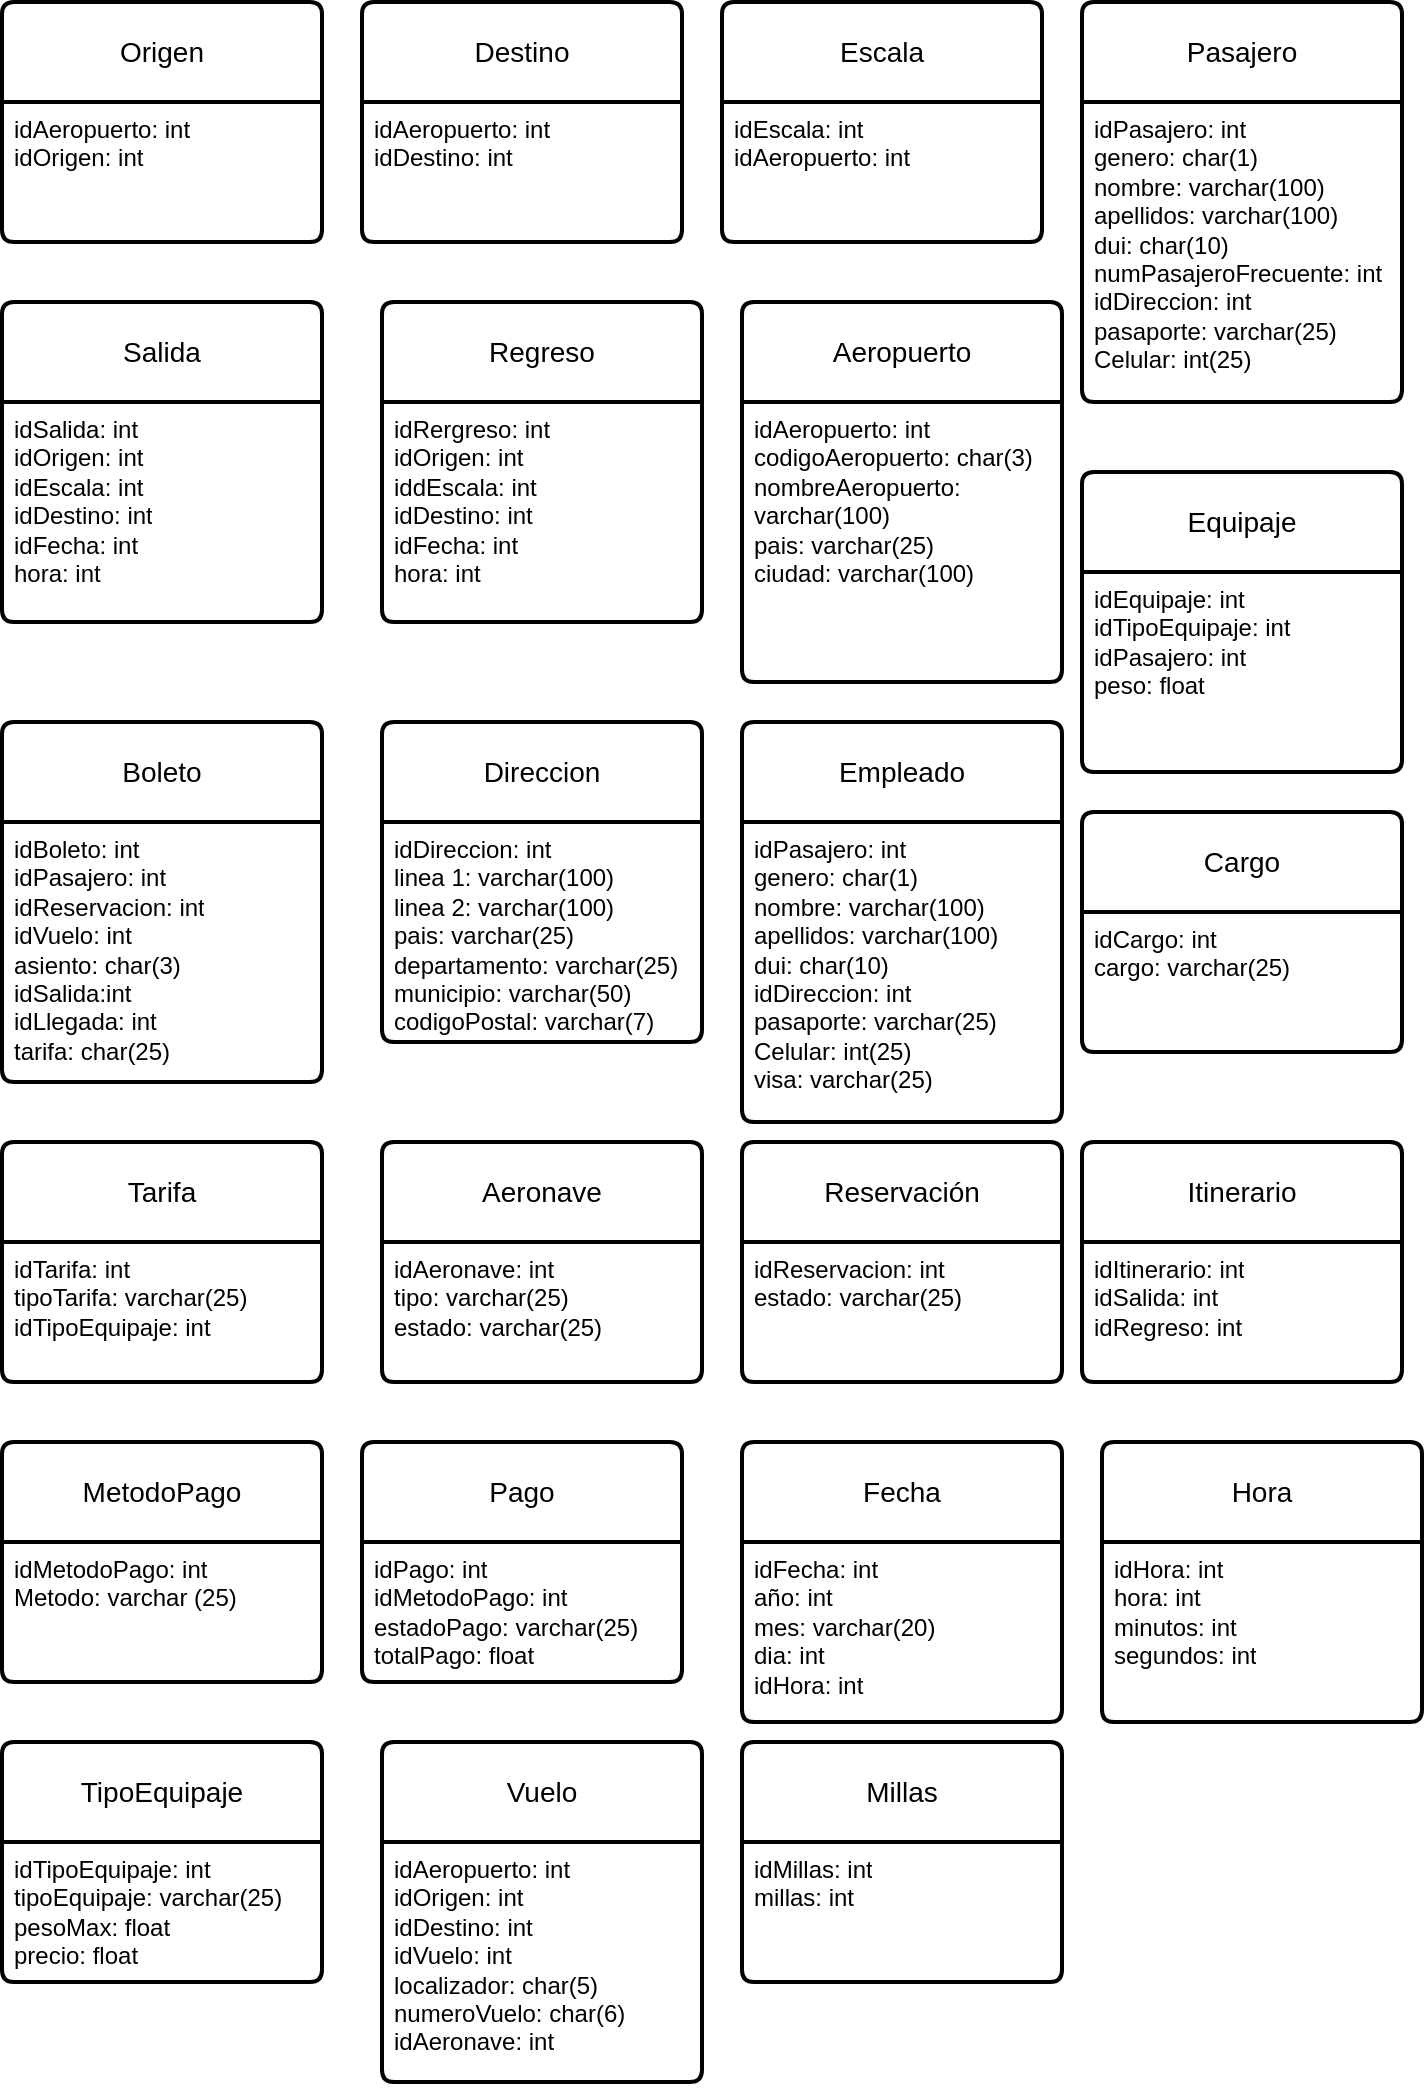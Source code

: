 <mxfile version="21.2.9" type="device">
  <diagram name="Página-1" id="0MeLrQhgVKCp362qHXjG">
    <mxGraphModel dx="1434" dy="788" grid="1" gridSize="10" guides="1" tooltips="1" connect="1" arrows="1" fold="1" page="1" pageScale="1" pageWidth="827" pageHeight="1169" math="0" shadow="0">
      <root>
        <mxCell id="0" />
        <mxCell id="1" parent="0" />
        <mxCell id="AP06d5kulDiHDcm1tIJk-1" value="Origen" style="swimlane;childLayout=stackLayout;horizontal=1;startSize=50;horizontalStack=0;rounded=1;fontSize=14;fontStyle=0;strokeWidth=2;resizeParent=0;resizeLast=1;shadow=0;dashed=0;align=center;arcSize=4;whiteSpace=wrap;html=1;" parent="1" vertex="1">
          <mxGeometry x="90" y="60" width="160" height="120" as="geometry" />
        </mxCell>
        <mxCell id="AP06d5kulDiHDcm1tIJk-29" value="idAeropuerto: int&lt;br&gt;idOrigen: int" style="text;strokeColor=none;fillColor=none;spacingLeft=4;spacingRight=4;overflow=hidden;rotatable=0;points=[[0,0.5],[1,0.5]];portConstraint=eastwest;fontSize=12;whiteSpace=wrap;html=1;" parent="AP06d5kulDiHDcm1tIJk-1" vertex="1">
          <mxGeometry y="50" width="160" height="70" as="geometry" />
        </mxCell>
        <mxCell id="AP06d5kulDiHDcm1tIJk-3" value="Destino" style="swimlane;childLayout=stackLayout;horizontal=1;startSize=50;horizontalStack=0;rounded=1;fontSize=14;fontStyle=0;strokeWidth=2;resizeParent=0;resizeLast=1;shadow=0;dashed=0;align=center;arcSize=4;whiteSpace=wrap;html=1;" parent="1" vertex="1">
          <mxGeometry x="270" y="60" width="160" height="120" as="geometry" />
        </mxCell>
        <mxCell id="AP06d5kulDiHDcm1tIJk-28" value="idAeropuerto: int&lt;br&gt;idDestino: int" style="text;strokeColor=none;fillColor=none;spacingLeft=4;spacingRight=4;overflow=hidden;rotatable=0;points=[[0,0.5],[1,0.5]];portConstraint=eastwest;fontSize=12;whiteSpace=wrap;html=1;" parent="AP06d5kulDiHDcm1tIJk-3" vertex="1">
          <mxGeometry y="50" width="160" height="70" as="geometry" />
        </mxCell>
        <mxCell id="AP06d5kulDiHDcm1tIJk-4" value="Aeropuerto" style="swimlane;childLayout=stackLayout;horizontal=1;startSize=50;horizontalStack=0;rounded=1;fontSize=14;fontStyle=0;strokeWidth=2;resizeParent=0;resizeLast=1;shadow=0;dashed=0;align=center;arcSize=4;whiteSpace=wrap;html=1;" parent="1" vertex="1">
          <mxGeometry x="460" y="210" width="160" height="190" as="geometry" />
        </mxCell>
        <mxCell id="AP06d5kulDiHDcm1tIJk-32" value="idAeropuerto: int&lt;br&gt;codigoAeropuerto: char(3)&lt;br&gt;nombreAeropuerto: varchar(100)&lt;br&gt;pais: varchar(25)&lt;br&gt;ciudad: varchar(100)&lt;br&gt;&lt;div&gt;&lt;br&gt;&lt;/div&gt;" style="text;strokeColor=none;fillColor=none;spacingLeft=4;spacingRight=4;overflow=hidden;rotatable=0;points=[[0,0.5],[1,0.5]];portConstraint=eastwest;fontSize=12;whiteSpace=wrap;html=1;" parent="AP06d5kulDiHDcm1tIJk-4" vertex="1">
          <mxGeometry y="50" width="160" height="140" as="geometry" />
        </mxCell>
        <mxCell id="AP06d5kulDiHDcm1tIJk-5" value="Pasajero" style="swimlane;childLayout=stackLayout;horizontal=1;startSize=50;horizontalStack=0;rounded=1;fontSize=14;fontStyle=0;strokeWidth=2;resizeParent=0;resizeLast=1;shadow=0;dashed=0;align=center;arcSize=4;whiteSpace=wrap;html=1;" parent="1" vertex="1">
          <mxGeometry x="630" y="60" width="160" height="200" as="geometry" />
        </mxCell>
        <mxCell id="AP06d5kulDiHDcm1tIJk-27" value="idPasajero: int&lt;br&gt;genero: char(1)&lt;br&gt;nombre: varchar(100)&lt;br&gt;apellidos: varchar(100)&lt;br&gt;dui: char(10)&lt;br&gt;numPasajeroFrecuente: int&lt;br&gt;idDireccion: int&lt;br&gt;pasaporte: varchar(25)&lt;br&gt;Celular: int(25)&lt;br&gt;&lt;div&gt;&lt;br&gt;&lt;/div&gt;" style="text;strokeColor=none;fillColor=none;spacingLeft=4;spacingRight=4;overflow=hidden;rotatable=0;points=[[0,0.5],[1,0.5]];portConstraint=eastwest;fontSize=12;whiteSpace=wrap;html=1;" parent="AP06d5kulDiHDcm1tIJk-5" vertex="1">
          <mxGeometry y="50" width="160" height="150" as="geometry" />
        </mxCell>
        <mxCell id="AP06d5kulDiHDcm1tIJk-6" value="Salida" style="swimlane;childLayout=stackLayout;horizontal=1;startSize=50;horizontalStack=0;rounded=1;fontSize=14;fontStyle=0;strokeWidth=2;resizeParent=0;resizeLast=1;shadow=0;dashed=0;align=center;arcSize=4;whiteSpace=wrap;html=1;" parent="1" vertex="1">
          <mxGeometry x="90" y="210" width="160" height="160" as="geometry" />
        </mxCell>
        <mxCell id="AP06d5kulDiHDcm1tIJk-31" value="idSalida: int&lt;br&gt;idOrigen: int&lt;br&gt;idEscala: int&lt;br&gt;idDestino: int&lt;br&gt;idFecha: int&lt;br&gt;hora: int" style="text;strokeColor=none;fillColor=none;spacingLeft=4;spacingRight=4;overflow=hidden;rotatable=0;points=[[0,0.5],[1,0.5]];portConstraint=eastwest;fontSize=12;whiteSpace=wrap;html=1;" parent="AP06d5kulDiHDcm1tIJk-6" vertex="1">
          <mxGeometry y="50" width="160" height="110" as="geometry" />
        </mxCell>
        <mxCell id="AP06d5kulDiHDcm1tIJk-7" value="Regreso" style="swimlane;childLayout=stackLayout;horizontal=1;startSize=50;horizontalStack=0;rounded=1;fontSize=14;fontStyle=0;strokeWidth=2;resizeParent=0;resizeLast=1;shadow=0;dashed=0;align=center;arcSize=4;whiteSpace=wrap;html=1;" parent="1" vertex="1">
          <mxGeometry x="280" y="210" width="160" height="160" as="geometry" />
        </mxCell>
        <mxCell id="AP06d5kulDiHDcm1tIJk-35" value="idRergreso: int&lt;br&gt;idOrigen: int&lt;br&gt;iddEscala: int&lt;br&gt;idDestino: int&lt;br&gt;idFecha: int&lt;br&gt;hora: int" style="text;strokeColor=none;fillColor=none;spacingLeft=4;spacingRight=4;overflow=hidden;rotatable=0;points=[[0,0.5],[1,0.5]];portConstraint=eastwest;fontSize=12;whiteSpace=wrap;html=1;" parent="AP06d5kulDiHDcm1tIJk-7" vertex="1">
          <mxGeometry y="50" width="160" height="110" as="geometry" />
        </mxCell>
        <mxCell id="AP06d5kulDiHDcm1tIJk-8" value="Empleado" style="swimlane;childLayout=stackLayout;horizontal=1;startSize=50;horizontalStack=0;rounded=1;fontSize=14;fontStyle=0;strokeWidth=2;resizeParent=0;resizeLast=1;shadow=0;dashed=0;align=center;arcSize=4;whiteSpace=wrap;html=1;" parent="1" vertex="1">
          <mxGeometry x="460" y="420" width="160" height="200" as="geometry" />
        </mxCell>
        <mxCell id="AP06d5kulDiHDcm1tIJk-42" value="idPasajero: int&lt;br&gt;genero: char(1)&lt;br&gt;nombre: varchar(100)&lt;br&gt;apellidos: varchar(100)&lt;br&gt;dui: char(10)&lt;br&gt;idDireccion: int&lt;br&gt;pasaporte: varchar(25)&lt;br&gt;Celular: int(25)&lt;br&gt;visa: varchar(25)&lt;br&gt;&lt;div&gt;&lt;br&gt;&lt;/div&gt;" style="text;strokeColor=none;fillColor=none;spacingLeft=4;spacingRight=4;overflow=hidden;rotatable=0;points=[[0,0.5],[1,0.5]];portConstraint=eastwest;fontSize=12;whiteSpace=wrap;html=1;" parent="AP06d5kulDiHDcm1tIJk-8" vertex="1">
          <mxGeometry y="50" width="160" height="150" as="geometry" />
        </mxCell>
        <mxCell id="AP06d5kulDiHDcm1tIJk-9" value="Cargo" style="swimlane;childLayout=stackLayout;horizontal=1;startSize=50;horizontalStack=0;rounded=1;fontSize=14;fontStyle=0;strokeWidth=2;resizeParent=0;resizeLast=1;shadow=0;dashed=0;align=center;arcSize=4;whiteSpace=wrap;html=1;" parent="1" vertex="1">
          <mxGeometry x="630" y="465" width="160" height="120" as="geometry" />
        </mxCell>
        <mxCell id="AP06d5kulDiHDcm1tIJk-44" value="idCargo: int&lt;br&gt;cargo: varchar(25)&lt;br&gt;&lt;div&gt;&lt;br&gt;&lt;/div&gt;" style="text;strokeColor=none;fillColor=none;spacingLeft=4;spacingRight=4;overflow=hidden;rotatable=0;points=[[0,0.5],[1,0.5]];portConstraint=eastwest;fontSize=12;whiteSpace=wrap;html=1;" parent="AP06d5kulDiHDcm1tIJk-9" vertex="1">
          <mxGeometry y="50" width="160" height="70" as="geometry" />
        </mxCell>
        <mxCell id="AP06d5kulDiHDcm1tIJk-10" value="Boleto" style="swimlane;childLayout=stackLayout;horizontal=1;startSize=50;horizontalStack=0;rounded=1;fontSize=14;fontStyle=0;strokeWidth=2;resizeParent=0;resizeLast=1;shadow=0;dashed=0;align=center;arcSize=4;whiteSpace=wrap;html=1;" parent="1" vertex="1">
          <mxGeometry x="90" y="420" width="160" height="180" as="geometry" />
        </mxCell>
        <mxCell id="AP06d5kulDiHDcm1tIJk-39" value="idBoleto: int&lt;br&gt;idPasajero: int&lt;br&gt;idReservacion: int&lt;div&gt;idVuelo: int&lt;/div&gt;&lt;div&gt;asiento: char(3)&lt;/div&gt;&lt;div&gt;idSalida:int&lt;/div&gt;&lt;div&gt;idLlegada: int&lt;/div&gt;&lt;div&gt;tarifa: char(25)&lt;/div&gt;&lt;div&gt;&lt;br&gt;&lt;/div&gt;" style="text;strokeColor=none;fillColor=none;spacingLeft=4;spacingRight=4;overflow=hidden;rotatable=0;points=[[0,0.5],[1,0.5]];portConstraint=eastwest;fontSize=12;whiteSpace=wrap;html=1;" parent="AP06d5kulDiHDcm1tIJk-10" vertex="1">
          <mxGeometry y="50" width="160" height="130" as="geometry" />
        </mxCell>
        <mxCell id="AP06d5kulDiHDcm1tIJk-11" value="Direccion" style="swimlane;childLayout=stackLayout;horizontal=1;startSize=50;horizontalStack=0;rounded=1;fontSize=14;fontStyle=0;strokeWidth=2;resizeParent=0;resizeLast=1;shadow=0;dashed=0;align=center;arcSize=4;whiteSpace=wrap;html=1;" parent="1" vertex="1">
          <mxGeometry x="280" y="420" width="160" height="160" as="geometry" />
        </mxCell>
        <mxCell id="AP06d5kulDiHDcm1tIJk-34" value="idDireccion: int&lt;br&gt;linea 1: varchar(100)&lt;br&gt;linea 2: varchar(100)&lt;br&gt;pais: varchar(25)&lt;br style=&quot;border-color: var(--border-color);&quot;&gt;departamento: varchar(25)&lt;br&gt;municipio: varchar(50)&lt;br&gt;codigoPostal: varchar(7)&lt;br&gt;&lt;div&gt;&lt;br&gt;&lt;/div&gt;" style="text;strokeColor=none;fillColor=none;spacingLeft=4;spacingRight=4;overflow=hidden;rotatable=0;points=[[0,0.5],[1,0.5]];portConstraint=eastwest;fontSize=12;whiteSpace=wrap;html=1;" parent="AP06d5kulDiHDcm1tIJk-11" vertex="1">
          <mxGeometry y="50" width="160" height="110" as="geometry" />
        </mxCell>
        <mxCell id="AP06d5kulDiHDcm1tIJk-12" value="Escala" style="swimlane;childLayout=stackLayout;horizontal=1;startSize=50;horizontalStack=0;rounded=1;fontSize=14;fontStyle=0;strokeWidth=2;resizeParent=0;resizeLast=1;shadow=0;dashed=0;align=center;arcSize=4;whiteSpace=wrap;html=1;" parent="1" vertex="1">
          <mxGeometry x="450" y="60" width="160" height="120" as="geometry" />
        </mxCell>
        <mxCell id="AP06d5kulDiHDcm1tIJk-26" value="idEscala: int&lt;br&gt;idAeropuerto: int&lt;div&gt;&lt;br/&gt;&lt;/div&gt;" style="text;strokeColor=none;fillColor=none;spacingLeft=4;spacingRight=4;overflow=hidden;rotatable=0;points=[[0,0.5],[1,0.5]];portConstraint=eastwest;fontSize=12;whiteSpace=wrap;html=1;" parent="AP06d5kulDiHDcm1tIJk-12" vertex="1">
          <mxGeometry y="50" width="160" height="70" as="geometry" />
        </mxCell>
        <mxCell id="AP06d5kulDiHDcm1tIJk-13" value="Equipaje" style="swimlane;childLayout=stackLayout;horizontal=1;startSize=50;horizontalStack=0;rounded=1;fontSize=14;fontStyle=0;strokeWidth=2;resizeParent=0;resizeLast=1;shadow=0;dashed=0;align=center;arcSize=4;whiteSpace=wrap;html=1;" parent="1" vertex="1">
          <mxGeometry x="630" y="295" width="160" height="150" as="geometry" />
        </mxCell>
        <mxCell id="AP06d5kulDiHDcm1tIJk-36" value="idEquipaje: int&lt;br&gt;idTipoEquipaje: int&lt;br&gt;idPasajero: int&lt;br&gt;peso: float&lt;br&gt;&lt;br&gt;&lt;div&gt;&lt;br&gt;&lt;/div&gt;" style="text;strokeColor=none;fillColor=none;spacingLeft=4;spacingRight=4;overflow=hidden;rotatable=0;points=[[0,0.5],[1,0.5]];portConstraint=eastwest;fontSize=12;whiteSpace=wrap;html=1;" parent="AP06d5kulDiHDcm1tIJk-13" vertex="1">
          <mxGeometry y="50" width="160" height="100" as="geometry" />
        </mxCell>
        <mxCell id="AP06d5kulDiHDcm1tIJk-14" value="Tarifa" style="swimlane;childLayout=stackLayout;horizontal=1;startSize=50;horizontalStack=0;rounded=1;fontSize=14;fontStyle=0;strokeWidth=2;resizeParent=0;resizeLast=1;shadow=0;dashed=0;align=center;arcSize=4;whiteSpace=wrap;html=1;" parent="1" vertex="1">
          <mxGeometry x="90" y="630" width="160" height="120" as="geometry" />
        </mxCell>
        <mxCell id="AP06d5kulDiHDcm1tIJk-48" value="idTarifa: int&lt;br&gt;tipoTarifa: varchar(25)&lt;br&gt;idTipoEquipaje: int" style="text;strokeColor=none;fillColor=none;spacingLeft=4;spacingRight=4;overflow=hidden;rotatable=0;points=[[0,0.5],[1,0.5]];portConstraint=eastwest;fontSize=12;whiteSpace=wrap;html=1;" parent="AP06d5kulDiHDcm1tIJk-14" vertex="1">
          <mxGeometry y="50" width="160" height="70" as="geometry" />
        </mxCell>
        <mxCell id="AP06d5kulDiHDcm1tIJk-15" value="Aeronave" style="swimlane;childLayout=stackLayout;horizontal=1;startSize=50;horizontalStack=0;rounded=1;fontSize=14;fontStyle=0;strokeWidth=2;resizeParent=0;resizeLast=1;shadow=0;dashed=0;align=center;arcSize=4;whiteSpace=wrap;html=1;" parent="1" vertex="1">
          <mxGeometry x="280" y="630" width="160" height="120" as="geometry" />
        </mxCell>
        <mxCell id="AP06d5kulDiHDcm1tIJk-43" value="idAeronave: int&lt;br&gt;tipo: varchar(25)&lt;br&gt;estado: varchar(25)" style="text;strokeColor=none;fillColor=none;spacingLeft=4;spacingRight=4;overflow=hidden;rotatable=0;points=[[0,0.5],[1,0.5]];portConstraint=eastwest;fontSize=12;whiteSpace=wrap;html=1;" parent="AP06d5kulDiHDcm1tIJk-15" vertex="1">
          <mxGeometry y="50" width="160" height="70" as="geometry" />
        </mxCell>
        <mxCell id="AP06d5kulDiHDcm1tIJk-16" value="Reservación" style="swimlane;childLayout=stackLayout;horizontal=1;startSize=50;horizontalStack=0;rounded=1;fontSize=14;fontStyle=0;strokeWidth=2;resizeParent=0;resizeLast=1;shadow=0;dashed=0;align=center;arcSize=4;whiteSpace=wrap;html=1;" parent="1" vertex="1">
          <mxGeometry x="460" y="630" width="160" height="120" as="geometry" />
        </mxCell>
        <mxCell id="AP06d5kulDiHDcm1tIJk-45" value="idReservacion: int&lt;br&gt;estado: varchar(25)" style="text;strokeColor=none;fillColor=none;spacingLeft=4;spacingRight=4;overflow=hidden;rotatable=0;points=[[0,0.5],[1,0.5]];portConstraint=eastwest;fontSize=12;whiteSpace=wrap;html=1;" parent="AP06d5kulDiHDcm1tIJk-16" vertex="1">
          <mxGeometry y="50" width="160" height="70" as="geometry" />
        </mxCell>
        <mxCell id="AP06d5kulDiHDcm1tIJk-17" value="Itinerario" style="swimlane;childLayout=stackLayout;horizontal=1;startSize=50;horizontalStack=0;rounded=1;fontSize=14;fontStyle=0;strokeWidth=2;resizeParent=0;resizeLast=1;shadow=0;dashed=0;align=center;arcSize=4;whiteSpace=wrap;html=1;" parent="1" vertex="1">
          <mxGeometry x="630" y="630" width="160" height="120" as="geometry" />
        </mxCell>
        <mxCell id="HObY6NXX0lNre1D5ILop-1" value="idItinerario: int&lt;br&gt;idSalida: int&lt;br&gt;idRegreso: int" style="text;strokeColor=none;fillColor=none;spacingLeft=4;spacingRight=4;overflow=hidden;rotatable=0;points=[[0,0.5],[1,0.5]];portConstraint=eastwest;fontSize=12;whiteSpace=wrap;html=1;" vertex="1" parent="AP06d5kulDiHDcm1tIJk-17">
          <mxGeometry y="50" width="160" height="70" as="geometry" />
        </mxCell>
        <mxCell id="AP06d5kulDiHDcm1tIJk-19" value="MetodoPago" style="swimlane;childLayout=stackLayout;horizontal=1;startSize=50;horizontalStack=0;rounded=1;fontSize=14;fontStyle=0;strokeWidth=2;resizeParent=0;resizeLast=1;shadow=0;dashed=0;align=center;arcSize=4;whiteSpace=wrap;html=1;" parent="1" vertex="1">
          <mxGeometry x="90" y="780" width="160" height="120" as="geometry" />
        </mxCell>
        <mxCell id="HObY6NXX0lNre1D5ILop-2" value="idMetodoPago: int&lt;br&gt;Metodo: varchar (25)" style="text;strokeColor=none;fillColor=none;spacingLeft=4;spacingRight=4;overflow=hidden;rotatable=0;points=[[0,0.5],[1,0.5]];portConstraint=eastwest;fontSize=12;whiteSpace=wrap;html=1;" vertex="1" parent="AP06d5kulDiHDcm1tIJk-19">
          <mxGeometry y="50" width="160" height="70" as="geometry" />
        </mxCell>
        <mxCell id="AP06d5kulDiHDcm1tIJk-20" value="Fecha" style="swimlane;childLayout=stackLayout;horizontal=1;startSize=50;horizontalStack=0;rounded=1;fontSize=14;fontStyle=0;strokeWidth=2;resizeParent=0;resizeLast=1;shadow=0;dashed=0;align=center;arcSize=4;whiteSpace=wrap;html=1;" parent="1" vertex="1">
          <mxGeometry x="460" y="780" width="160" height="140" as="geometry" />
        </mxCell>
        <mxCell id="HObY6NXX0lNre1D5ILop-4" value="idFecha: int&lt;br&gt;año: int&lt;br&gt;mes: varchar(20)&lt;br&gt;dia: int&lt;br&gt;idHora: int" style="text;strokeColor=none;fillColor=none;spacingLeft=4;spacingRight=4;overflow=hidden;rotatable=0;points=[[0,0.5],[1,0.5]];portConstraint=eastwest;fontSize=12;whiteSpace=wrap;html=1;" vertex="1" parent="AP06d5kulDiHDcm1tIJk-20">
          <mxGeometry y="50" width="160" height="90" as="geometry" />
        </mxCell>
        <mxCell id="AP06d5kulDiHDcm1tIJk-21" value="Pago" style="swimlane;childLayout=stackLayout;horizontal=1;startSize=50;horizontalStack=0;rounded=1;fontSize=14;fontStyle=0;strokeWidth=2;resizeParent=0;resizeLast=1;shadow=0;dashed=0;align=center;arcSize=4;whiteSpace=wrap;html=1;" parent="1" vertex="1">
          <mxGeometry x="270" y="780" width="160" height="120" as="geometry" />
        </mxCell>
        <mxCell id="HObY6NXX0lNre1D5ILop-3" value="idPago: int&lt;br&gt;idMetodoPago: int&lt;br&gt;estadoPago: varchar(25)&lt;br&gt;totalPago: float" style="text;strokeColor=none;fillColor=none;spacingLeft=4;spacingRight=4;overflow=hidden;rotatable=0;points=[[0,0.5],[1,0.5]];portConstraint=eastwest;fontSize=12;whiteSpace=wrap;html=1;" vertex="1" parent="AP06d5kulDiHDcm1tIJk-21">
          <mxGeometry y="50" width="160" height="70" as="geometry" />
        </mxCell>
        <mxCell id="AP06d5kulDiHDcm1tIJk-37" value="TipoEquipaje" style="swimlane;childLayout=stackLayout;horizontal=1;startSize=50;horizontalStack=0;rounded=1;fontSize=14;fontStyle=0;strokeWidth=2;resizeParent=0;resizeLast=1;shadow=0;dashed=0;align=center;arcSize=4;whiteSpace=wrap;html=1;" parent="1" vertex="1">
          <mxGeometry x="90" y="930" width="160" height="120" as="geometry" />
        </mxCell>
        <mxCell id="AP06d5kulDiHDcm1tIJk-38" value="idTipoEquipaje: int&lt;br&gt;tipoEquipaje: varchar(25)&lt;br&gt;pesoMax: float&lt;br&gt;precio: float&lt;div&gt;&lt;br&gt;&lt;/div&gt;" style="text;strokeColor=none;fillColor=none;spacingLeft=4;spacingRight=4;overflow=hidden;rotatable=0;points=[[0,0.5],[1,0.5]];portConstraint=eastwest;fontSize=12;whiteSpace=wrap;html=1;" parent="AP06d5kulDiHDcm1tIJk-37" vertex="1">
          <mxGeometry y="50" width="160" height="70" as="geometry" />
        </mxCell>
        <mxCell id="AP06d5kulDiHDcm1tIJk-40" value="Vuelo" style="swimlane;childLayout=stackLayout;horizontal=1;startSize=50;horizontalStack=0;rounded=1;fontSize=14;fontStyle=0;strokeWidth=2;resizeParent=0;resizeLast=1;shadow=0;dashed=0;align=center;arcSize=4;whiteSpace=wrap;html=1;" parent="1" vertex="1">
          <mxGeometry x="280" y="930" width="160" height="170" as="geometry" />
        </mxCell>
        <mxCell id="AP06d5kulDiHDcm1tIJk-41" value="idAeropuerto: int&lt;br&gt;idOrigen: int&lt;br&gt;idDestino: int&lt;br&gt;idVuelo: int&lt;br&gt;localizador: char(5)&lt;br&gt;numeroVuelo: char(6)&lt;br&gt;idAeronave: int" style="text;strokeColor=none;fillColor=none;spacingLeft=4;spacingRight=4;overflow=hidden;rotatable=0;points=[[0,0.5],[1,0.5]];portConstraint=eastwest;fontSize=12;whiteSpace=wrap;html=1;" parent="AP06d5kulDiHDcm1tIJk-40" vertex="1">
          <mxGeometry y="50" width="160" height="120" as="geometry" />
        </mxCell>
        <mxCell id="AP06d5kulDiHDcm1tIJk-46" value="Millas" style="swimlane;childLayout=stackLayout;horizontal=1;startSize=50;horizontalStack=0;rounded=1;fontSize=14;fontStyle=0;strokeWidth=2;resizeParent=0;resizeLast=1;shadow=0;dashed=0;align=center;arcSize=4;whiteSpace=wrap;html=1;" parent="1" vertex="1">
          <mxGeometry x="460" y="930" width="160" height="120" as="geometry" />
        </mxCell>
        <mxCell id="AP06d5kulDiHDcm1tIJk-47" value="idMillas: int&lt;br&gt;millas: int" style="text;strokeColor=none;fillColor=none;spacingLeft=4;spacingRight=4;overflow=hidden;rotatable=0;points=[[0,0.5],[1,0.5]];portConstraint=eastwest;fontSize=12;whiteSpace=wrap;html=1;" parent="AP06d5kulDiHDcm1tIJk-46" vertex="1">
          <mxGeometry y="50" width="160" height="70" as="geometry" />
        </mxCell>
        <mxCell id="HObY6NXX0lNre1D5ILop-6" value="Hora" style="swimlane;childLayout=stackLayout;horizontal=1;startSize=50;horizontalStack=0;rounded=1;fontSize=14;fontStyle=0;strokeWidth=2;resizeParent=0;resizeLast=1;shadow=0;dashed=0;align=center;arcSize=4;whiteSpace=wrap;html=1;" vertex="1" parent="1">
          <mxGeometry x="640" y="780" width="160" height="140" as="geometry" />
        </mxCell>
        <mxCell id="HObY6NXX0lNre1D5ILop-7" value="idHora: int&lt;br&gt;hora: int&lt;br&gt;minutos: int&lt;br&gt;segundos: int" style="text;strokeColor=none;fillColor=none;spacingLeft=4;spacingRight=4;overflow=hidden;rotatable=0;points=[[0,0.5],[1,0.5]];portConstraint=eastwest;fontSize=12;whiteSpace=wrap;html=1;" vertex="1" parent="HObY6NXX0lNre1D5ILop-6">
          <mxGeometry y="50" width="160" height="90" as="geometry" />
        </mxCell>
      </root>
    </mxGraphModel>
  </diagram>
</mxfile>
